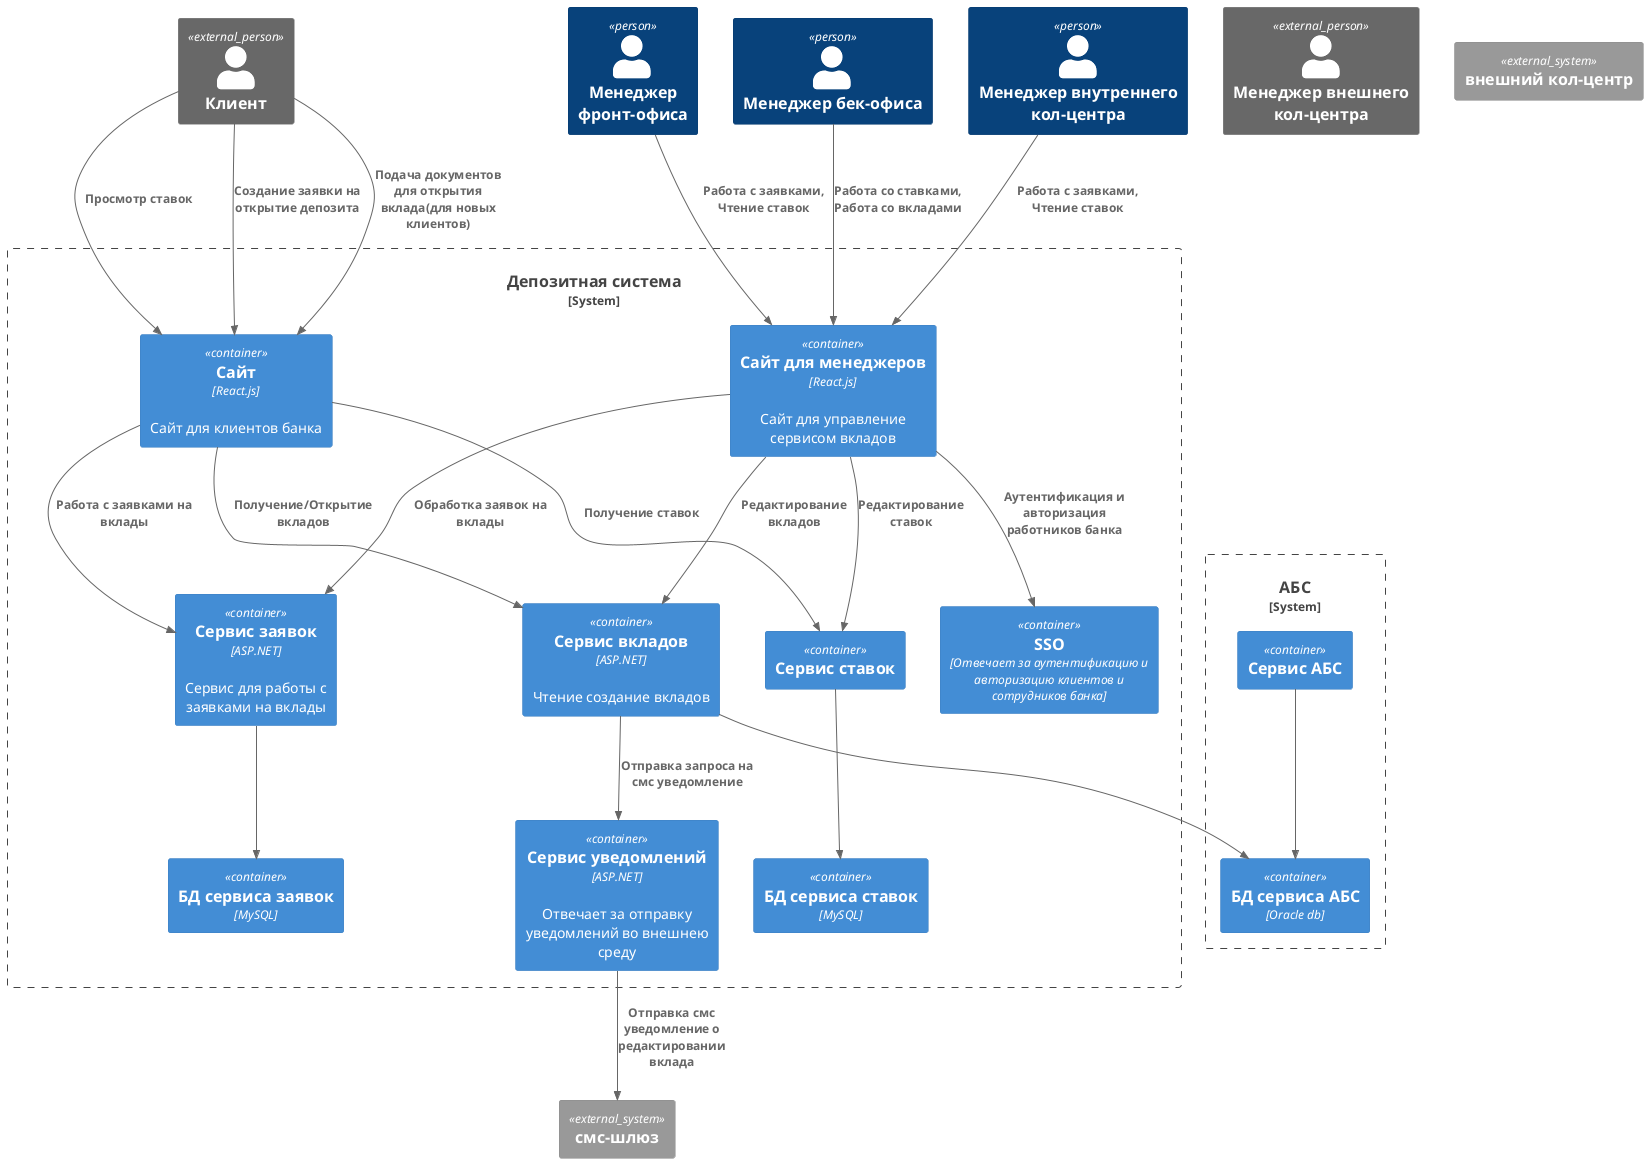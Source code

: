 @startuml
!include <C4/C4_Container>

Person_Ext(client, "Клиент", "")

Person(man_front, "Менеджер фронт-офиса", "")
Person(man_back, "Менеджер бек-офиса", "")
Person(man_call_center, "Менеджер внутреннего кол-центра", "")
Person_Ext(man_ext_call_center, "Менеджер внешнего кол-центра", "")


System_Ext(sms, "смс-шлюз")
System_Ext(call_center, "внешний кол-центр")

System_Boundary(abc, "АБС") {

    Container(abc_service, "Сервис АБС", "")
    Container(abc_service_db, "БД сервиса АБС", "Oracle db", "")
}

System_Boundary(bank, "Депозитная система") {

    Container(front, "Сайт", "React.js", "Сайт для клиентов банка")

    Container(sso, "SSO", "Отвечает за аутентификацию и авторизацию клиентов и сотрудников банка")

    Container(front_for_manager, "Сайт для менеджеров", "React.js", "Сайт для управление сервисом вкладов")

    Container(request_service, "Сервис заявок", "ASP.NET", "Сервис для работы с заявками на вклады")
    Container(request_service_db, "БД сервиса заявок", "MySQL", "")

    Container(rate_service, "Сервис ставок", "")
    Container(rate_service_db, "БД сервиса ставок", "MySQL", "")


    Container(deposit_service, "Сервис вкладов", "ASP.NET", "Чтение создание вкладов")

    Container(notify_service, "Сервис уведомлений", "ASP.NET", "Отвечает за отправку уведомлений во внешнею среду")
}

Rel(client, front, "Просмотр ставок")
Rel(client, front, "Создание заявки на открытие депозита")
Rel(client, front, "Подача документов для открытия вклада(для новых клиентов)")

Rel(front, request_service, "Работа с заявками на вклады")
Rel(front, rate_service, "Получение ставок")
Rel(front, deposit_service, "Получение/Открытие вкладов")

Rel(man_front, front_for_manager, "Работа с заявками, Чтение ставок")
Rel(man_back, front_for_manager, "Работа со ставками, Работа со вкладами")
Rel(man_call_center, front_for_manager, "Работа с заявками, Чтение ставок")

Rel(front_for_manager, sso, "Аутентификация и авторизация работников банка")
Rel(front_for_manager, request_service, "Обработка заявок на вклады")
Rel(front_for_manager, rate_service, "Редактирование ставок")
Rel(front_for_manager, deposit_service, "Редактирование вкладов")

Rel(abc_service, abc_service_db, "")

Rel(request_service, request_service_db, "")

Rel(rate_service, rate_service_db, "")

Rel(deposit_service, abc_service_db, "")
Rel(deposit_service, notify_service, "Отправка запроса на смс уведомление")

Rel(notify_service, sms, "Отправка смс уведомление о редактировании вклада")










@enduml